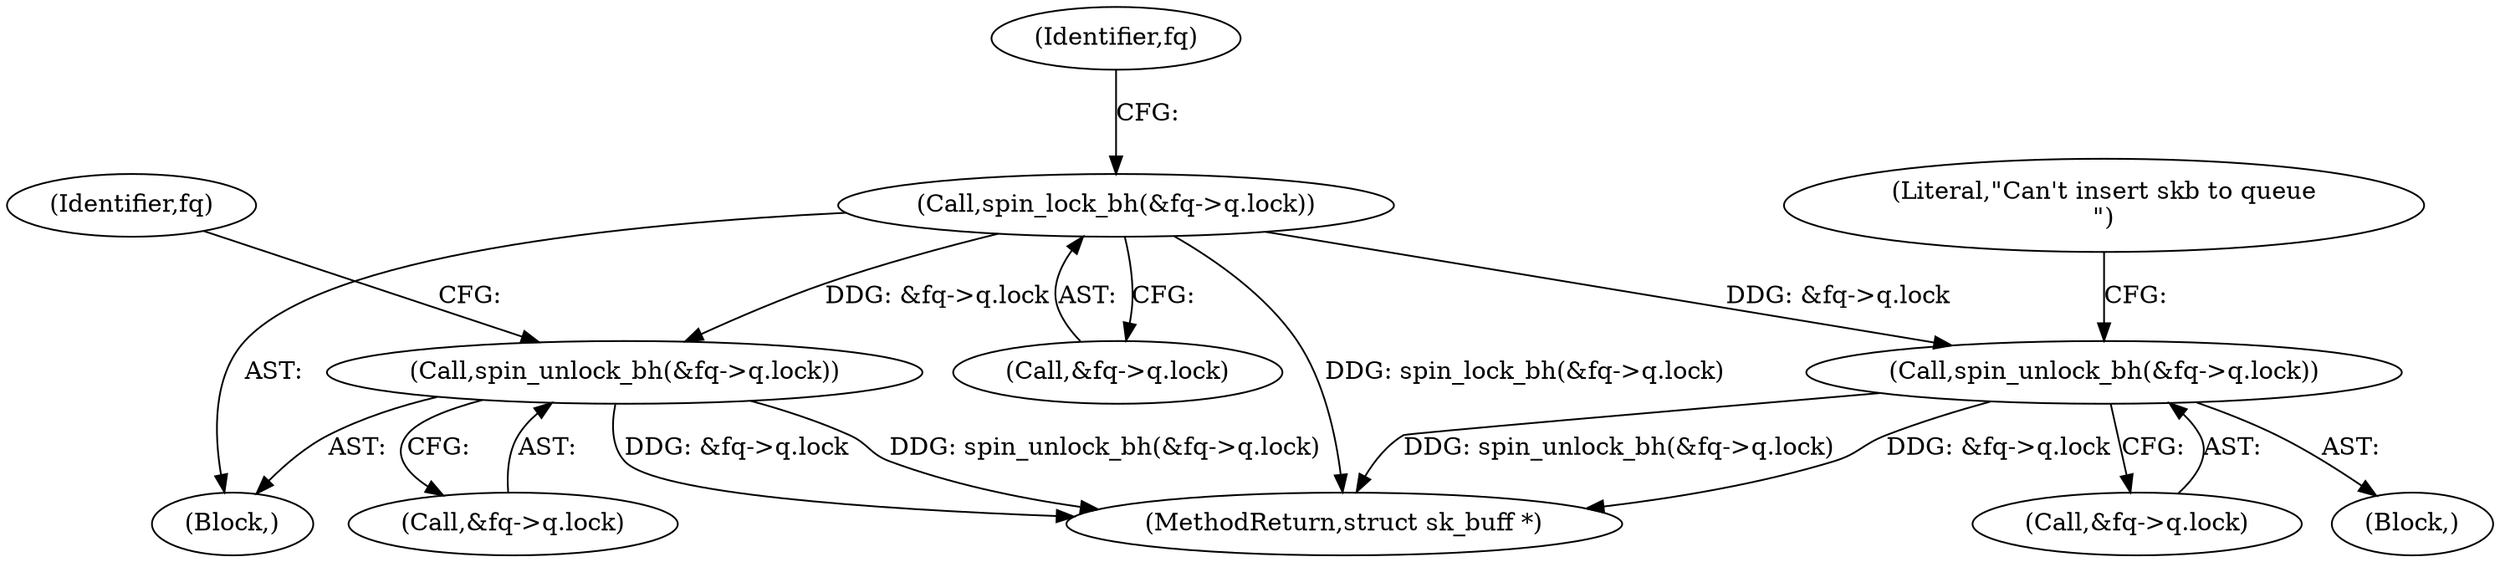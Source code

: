 digraph "0_linux_9e2dcf72023d1447f09c47d77c99b0c49659e5ce@pointer" {
"1000240" [label="(Call,spin_lock_bh(&fq->q.lock))"];
"1000256" [label="(Call,spin_unlock_bh(&fq->q.lock))"];
"1000302" [label="(Call,spin_unlock_bh(&fq->q.lock))"];
"1000303" [label="(Call,&fq->q.lock)"];
"1000240" [label="(Call,spin_lock_bh(&fq->q.lock))"];
"1000250" [label="(Identifier,fq)"];
"1000105" [label="(Block,)"];
"1000255" [label="(Block,)"];
"1000310" [label="(Identifier,fq)"];
"1000257" [label="(Call,&fq->q.lock)"];
"1000302" [label="(Call,spin_unlock_bh(&fq->q.lock))"];
"1000241" [label="(Call,&fq->q.lock)"];
"1000318" [label="(MethodReturn,struct sk_buff *)"];
"1000256" [label="(Call,spin_unlock_bh(&fq->q.lock))"];
"1000264" [label="(Literal,\"Can't insert skb to queue\n\")"];
"1000240" -> "1000105"  [label="AST: "];
"1000240" -> "1000241"  [label="CFG: "];
"1000241" -> "1000240"  [label="AST: "];
"1000250" -> "1000240"  [label="CFG: "];
"1000240" -> "1000318"  [label="DDG: spin_lock_bh(&fq->q.lock)"];
"1000240" -> "1000256"  [label="DDG: &fq->q.lock"];
"1000240" -> "1000302"  [label="DDG: &fq->q.lock"];
"1000256" -> "1000255"  [label="AST: "];
"1000256" -> "1000257"  [label="CFG: "];
"1000257" -> "1000256"  [label="AST: "];
"1000264" -> "1000256"  [label="CFG: "];
"1000256" -> "1000318"  [label="DDG: spin_unlock_bh(&fq->q.lock)"];
"1000256" -> "1000318"  [label="DDG: &fq->q.lock"];
"1000302" -> "1000105"  [label="AST: "];
"1000302" -> "1000303"  [label="CFG: "];
"1000303" -> "1000302"  [label="AST: "];
"1000310" -> "1000302"  [label="CFG: "];
"1000302" -> "1000318"  [label="DDG: &fq->q.lock"];
"1000302" -> "1000318"  [label="DDG: spin_unlock_bh(&fq->q.lock)"];
}
